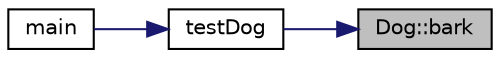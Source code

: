 digraph "Dog::bark"
{
 // LATEX_PDF_SIZE
  edge [fontname="Helvetica",fontsize="10",labelfontname="Helvetica",labelfontsize="10"];
  node [fontname="Helvetica",fontsize="10",shape=record];
  rankdir="RL";
  Node1 [label="Dog::bark",height=0.2,width=0.4,color="black", fillcolor="grey75", style="filled", fontcolor="black",tooltip="Causes the dog to bark."];
  Node1 -> Node2 [dir="back",color="midnightblue",fontsize="10",style="solid",fontname="Helvetica"];
  Node2 [label="testDog",height=0.2,width=0.4,color="black", fillcolor="white", style="filled",URL="$main_8hpp.html#ae0f669050fa21339b103732480fc9667",tooltip=" "];
  Node2 -> Node3 [dir="back",color="midnightblue",fontsize="10",style="solid",fontname="Helvetica"];
  Node3 [label="main",height=0.2,width=0.4,color="black", fillcolor="white", style="filled",URL="$main_8hpp.html#a3c04138a5bfe5d72780bb7e82a18e627",tooltip=" "];
}
